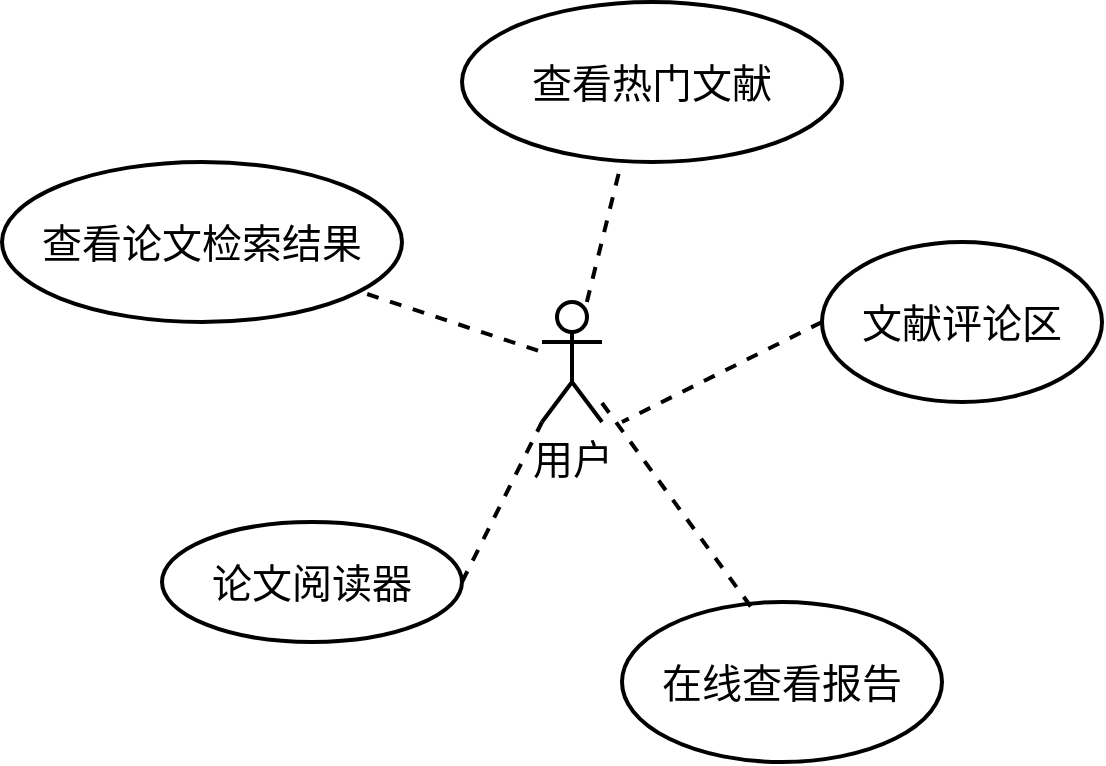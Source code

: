 <mxfile version="24.2.0" type="github">
  <diagram name="Page-1" id="c4acf3e9-155e-7222-9cf6-157b1a14988f">
    <mxGraphModel dx="946" dy="673" grid="1" gridSize="10" guides="1" tooltips="1" connect="1" arrows="1" fold="1" page="1" pageScale="1" pageWidth="850" pageHeight="1100" background="none" math="0" shadow="0">
      <root>
        <mxCell id="0" />
        <mxCell id="1" parent="0" />
        <mxCell id="XCSMlLIBWtw01cx1RG2m-1" value="用户" style="shape=umlActor;verticalLabelPosition=bottom;verticalAlign=top;html=1;outlineConnect=0;strokeWidth=2;fontSize=20;" vertex="1" parent="1">
          <mxGeometry x="410" y="320" width="30" height="60" as="geometry" />
        </mxCell>
        <mxCell id="XCSMlLIBWtw01cx1RG2m-2" value="查看热门文献" style="ellipse;whiteSpace=wrap;html=1;strokeWidth=2;fontSize=20;" vertex="1" parent="1">
          <mxGeometry x="370" y="170" width="190" height="80" as="geometry" />
        </mxCell>
        <mxCell id="XCSMlLIBWtw01cx1RG2m-3" value="文献评论区" style="ellipse;whiteSpace=wrap;html=1;strokeWidth=2;fontSize=20;" vertex="1" parent="1">
          <mxGeometry x="550" y="290" width="140" height="80" as="geometry" />
        </mxCell>
        <mxCell id="XCSMlLIBWtw01cx1RG2m-4" value="查看论文检索结果" style="ellipse;whiteSpace=wrap;html=1;strokeWidth=2;fontSize=20;" vertex="1" parent="1">
          <mxGeometry x="140" y="250" width="200" height="80" as="geometry" />
        </mxCell>
        <mxCell id="XCSMlLIBWtw01cx1RG2m-5" value="论文阅读器" style="ellipse;whiteSpace=wrap;html=1;strokeWidth=2;fontSize=20;" vertex="1" parent="1">
          <mxGeometry x="220" y="430" width="150" height="60" as="geometry" />
        </mxCell>
        <mxCell id="XCSMlLIBWtw01cx1RG2m-6" value="在线查看报告" style="ellipse;whiteSpace=wrap;html=1;strokeWidth=2;fontSize=20;" vertex="1" parent="1">
          <mxGeometry x="450" y="470" width="160" height="80" as="geometry" />
        </mxCell>
        <mxCell id="XCSMlLIBWtw01cx1RG2m-7" value="" style="endArrow=none;dashed=1;html=1;rounded=0;entryX=0.404;entryY=0.033;entryDx=0;entryDy=0;entryPerimeter=0;fontSize=20;strokeWidth=2;" edge="1" parent="1" source="XCSMlLIBWtw01cx1RG2m-1" target="XCSMlLIBWtw01cx1RG2m-6">
          <mxGeometry width="50" height="50" relative="1" as="geometry">
            <mxPoint x="400" y="370" as="sourcePoint" />
            <mxPoint x="450" y="320" as="targetPoint" />
          </mxGeometry>
        </mxCell>
        <mxCell id="XCSMlLIBWtw01cx1RG2m-9" value="" style="endArrow=none;dashed=1;html=1;rounded=0;entryX=0.418;entryY=1.017;entryDx=0;entryDy=0;entryPerimeter=0;fontSize=20;strokeWidth=2;" edge="1" parent="1" source="XCSMlLIBWtw01cx1RG2m-1" target="XCSMlLIBWtw01cx1RG2m-2">
          <mxGeometry width="50" height="50" relative="1" as="geometry">
            <mxPoint x="510" y="390" as="sourcePoint" />
            <mxPoint x="560" y="340" as="targetPoint" />
          </mxGeometry>
        </mxCell>
        <mxCell id="XCSMlLIBWtw01cx1RG2m-10" value="" style="endArrow=none;dashed=1;html=1;rounded=0;entryX=0;entryY=1;entryDx=0;entryDy=0;entryPerimeter=0;exitX=1;exitY=0.5;exitDx=0;exitDy=0;fontSize=20;strokeWidth=2;" edge="1" parent="1" source="XCSMlLIBWtw01cx1RG2m-5" target="XCSMlLIBWtw01cx1RG2m-1">
          <mxGeometry width="50" height="50" relative="1" as="geometry">
            <mxPoint x="200" y="500" as="sourcePoint" />
            <mxPoint x="250" y="450" as="targetPoint" />
          </mxGeometry>
        </mxCell>
        <mxCell id="XCSMlLIBWtw01cx1RG2m-11" value="" style="endArrow=none;dashed=1;html=1;rounded=0;exitX=0;exitY=0.5;exitDx=0;exitDy=0;entryX=1.333;entryY=1;entryDx=0;entryDy=0;entryPerimeter=0;fontSize=20;strokeWidth=2;" edge="1" parent="1" source="XCSMlLIBWtw01cx1RG2m-3" target="XCSMlLIBWtw01cx1RG2m-1">
          <mxGeometry width="50" height="50" relative="1" as="geometry">
            <mxPoint x="400" y="370" as="sourcePoint" />
            <mxPoint x="450" y="320" as="targetPoint" />
          </mxGeometry>
        </mxCell>
        <mxCell id="XCSMlLIBWtw01cx1RG2m-12" value="" style="endArrow=none;dashed=1;html=1;rounded=0;exitX=0.913;exitY=0.825;exitDx=0;exitDy=0;exitPerimeter=0;fontSize=20;strokeWidth=2;" edge="1" parent="1" source="XCSMlLIBWtw01cx1RG2m-4" target="XCSMlLIBWtw01cx1RG2m-1">
          <mxGeometry width="50" height="50" relative="1" as="geometry">
            <mxPoint x="330" y="470" as="sourcePoint" />
            <mxPoint x="380" y="420" as="targetPoint" />
          </mxGeometry>
        </mxCell>
      </root>
    </mxGraphModel>
  </diagram>
</mxfile>
